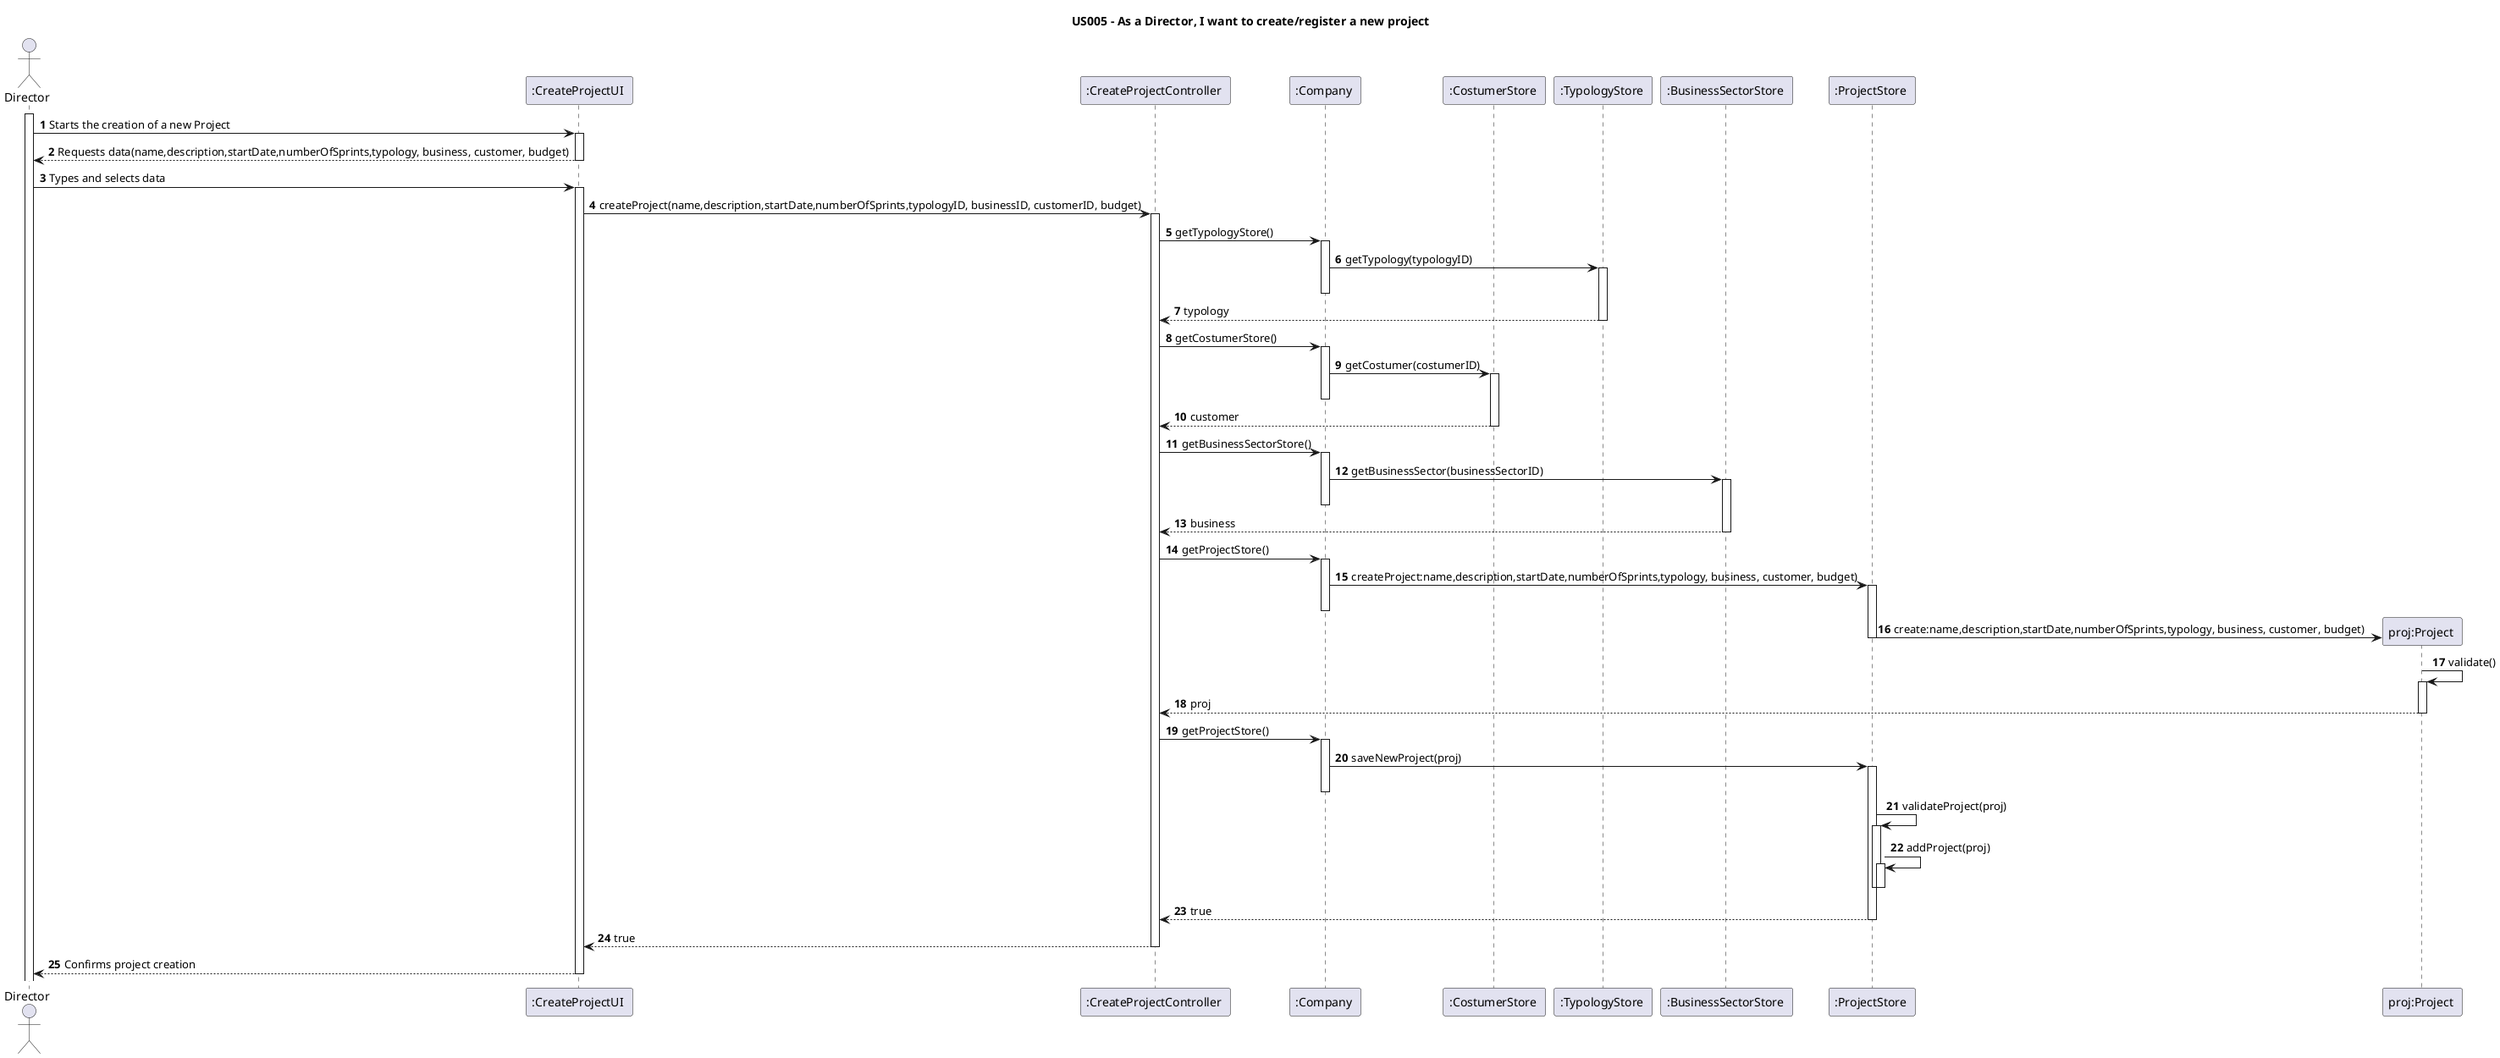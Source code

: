 @startuml
'https://plantuml.com/class-diagram

title US005 - As a Director, I want to create/register a new project

autoactivate on
autonumber

actor "Director" as Director

participant ":CreateProjectUI " as UI
participant ":CreateProjectController " as Controller
participant ":Company " as Company
participant ":CostumerStore " as CostumerStore
participant ":TypologyStore " as TypologyStore
participant ":BusinessSectorStore " as BSStore
participant ":ProjectStore " as ProjectStore
participant "proj:Project " as Project

activate "Director"
Director -> UI: Starts the creation of a new Project
UI --> Director: Requests data(name,description,startDate,numberOfSprints,typology, business, customer, budget)

"Director" -> UI: Types and selects data
UI -> Controller: createProject(name,description,startDate,numberOfSprints,typologyID, businessID, customerID, budget)

Controller -> Company:getTypologyStore()
Company -> TypologyStore:getTypology(typologyID)
deactivate Company
TypologyStore --> Controller:typology

Controller -> Company:getCostumerStore()
Company -> CostumerStore:getCostumer(costumerID)
deactivate Company
CostumerStore --> Controller:customer

Controller -> Company:getBusinessSectorStore()
Company -> BSStore:getBusinessSector(businessSectorID)
deactivate Company
BSStore --> Controller:business

Controller -> Company:getProjectStore()
Company -> ProjectStore:createProject:name,description,startDate,numberOfSprints,typology, business, customer, budget)
deactivate Company

ProjectStore -> Project**:create:name,description,startDate,numberOfSprints,typology, business, customer, budget)
deactivate ProjectStore


Project -> Project:validate()
Project --> Controller:proj

Controller -> Company:getProjectStore()
Company -> ProjectStore:saveNewProject(proj)
deactivate Company
ProjectStore -> ProjectStore:validateProject(proj)
ProjectStore -> ProjectStore:addProject(proj)
deactivate ProjectStore
deactivate ProjectStore

ProjectStore --> Controller:true

Controller --> UI:true

UI --> Director:Confirms project creation

@enduml


